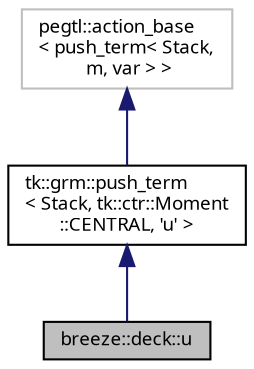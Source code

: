 digraph "breeze::deck::u"
{
 // INTERACTIVE_SVG=YES
  bgcolor="transparent";
  edge [fontname="sans-serif",fontsize="9",labelfontname="sans-serif",labelfontsize="9"];
  node [fontname="sans-serif",fontsize="9",shape=record];
  Node1 [label="breeze::deck::u",height=0.2,width=0.4,color="black", fillcolor="grey75", style="filled", fontcolor="black"];
  Node2 -> Node1 [dir="back",color="midnightblue",fontsize="9",style="solid",fontname="sans-serif"];
  Node2 [label="tk::grm::push_term\l\< Stack, tk::ctr::Moment\l::CENTRAL, 'u' \>",height=0.2,width=0.4,color="black",URL="$structtk_1_1grm_1_1push__term.html"];
  Node3 -> Node2 [dir="back",color="midnightblue",fontsize="9",style="solid",fontname="sans-serif"];
  Node3 [label="pegtl::action_base\l\< push_term\< Stack,\l m, var \> \>",height=0.2,width=0.4,color="grey75"];
}
